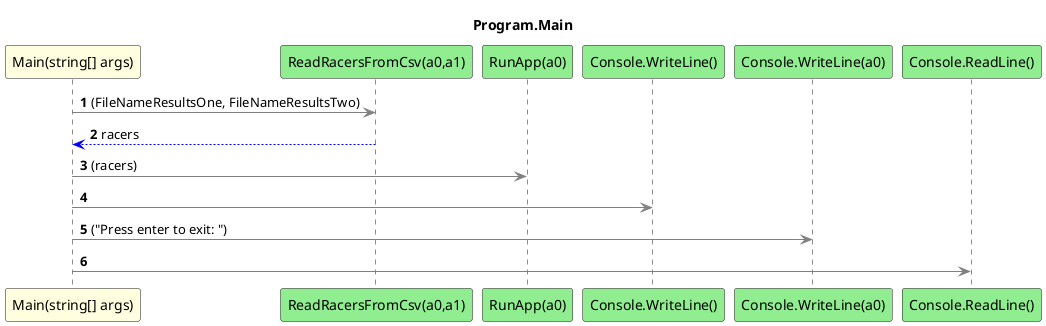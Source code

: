 @startuml Program.Main
title Program.Main
participant "Main(string[] args)" as Main_p0 #LightYellow
participant "ReadRacersFromCsv(a0,a1)" as ReadRacersFromCsv_a0_a1 #LightGreen
participant "RunApp(a0)" as RunApp_a0 #LightGreen
participant "Console.WriteLine()" as Console_WriteLine #LightGreen
participant "Console.WriteLine(a0)" as Console_WriteLine_a0 #LightGreen
participant "Console.ReadLine()" as Console_ReadLine #LightGreen
autonumber
Main_p0 -[#grey]> ReadRacersFromCsv_a0_a1 : (FileNameResultsOne, FileNameResultsTwo)
ReadRacersFromCsv_a0_a1 -[#blue]-> Main_p0 : racers
Main_p0 -[#grey]> RunApp_a0 : (racers)
Main_p0 -[#grey]> Console_WriteLine
Main_p0 -[#grey]> Console_WriteLine_a0 : ("Press enter to exit: ")
Main_p0 -[#grey]> Console_ReadLine
@enduml
